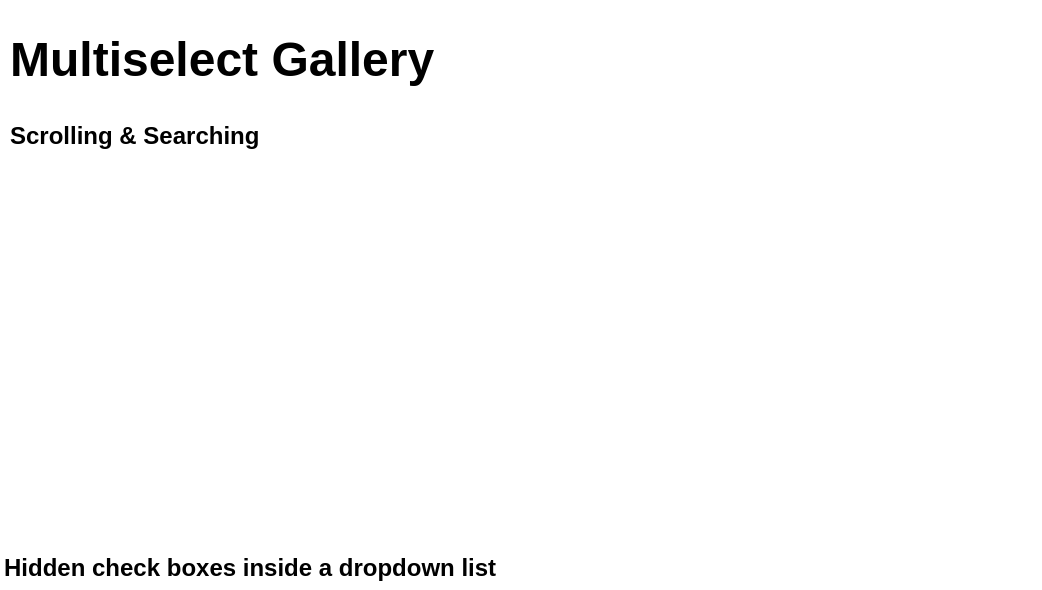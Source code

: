 <mxfile version="12.0.0" type="github" pages="1"><diagram id="5awun3HbCtA-kUC4IJRG" name="Page-1"><mxGraphModel dx="1356" dy="802" grid="0" gridSize="10" guides="1" tooltips="1" connect="1" arrows="1" fold="1" page="1" pageScale="1" pageWidth="827" pageHeight="1169" math="0" shadow="0"><root><mxCell id="0"/><mxCell id="1" parent="0"/><mxCell id="5xHfSHeZmCuzyX5xfe17-1" value="" style="shape=image;imageAspect=0;aspect=fixed;verticalLabelPosition=bottom;verticalAlign=top;image=https://miro.medium.com/max/656/1*Ij14_QayvJqqvTVv7zeiEg.gif;" vertex="1" parent="1"><mxGeometry x="40" y="120" width="520" height="163" as="geometry"/></mxCell><mxCell id="5xHfSHeZmCuzyX5xfe17-2" value="&lt;h1&gt;Multiselect Gallery&lt;/h1&gt;&lt;h4&gt;Scrolling &amp;amp; Searching&lt;/h4&gt;" style="text;html=1;strokeColor=none;fillColor=none;spacing=5;spacingTop=-20;whiteSpace=wrap;overflow=hidden;rounded=0;" vertex="1" parent="1"><mxGeometry x="40" y="40" width="520" height="80" as="geometry"/></mxCell><mxCell id="5xHfSHeZmCuzyX5xfe17-3" value="Hidden check boxes inside a dropdown list" style="text;html=1;strokeColor=none;fillColor=none;align=left;verticalAlign=middle;whiteSpace=wrap;rounded=0;fontStyle=1" vertex="1" parent="1"><mxGeometry x="40" y="304" width="513" height="20" as="geometry"/></mxCell></root></mxGraphModel></diagram></mxfile>